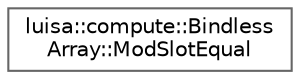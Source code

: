 digraph "类继承关系图"
{
 // LATEX_PDF_SIZE
  bgcolor="transparent";
  edge [fontname=Helvetica,fontsize=10,labelfontname=Helvetica,labelfontsize=10];
  node [fontname=Helvetica,fontsize=10,shape=box,height=0.2,width=0.4];
  rankdir="LR";
  Node0 [id="Node000000",label="luisa::compute::Bindless\lArray::ModSlotEqual",height=0.2,width=0.4,color="grey40", fillcolor="white", style="filled",URL="$structluisa_1_1compute_1_1_bindless_array_1_1_mod_slot_equal.html",tooltip=" "];
}
